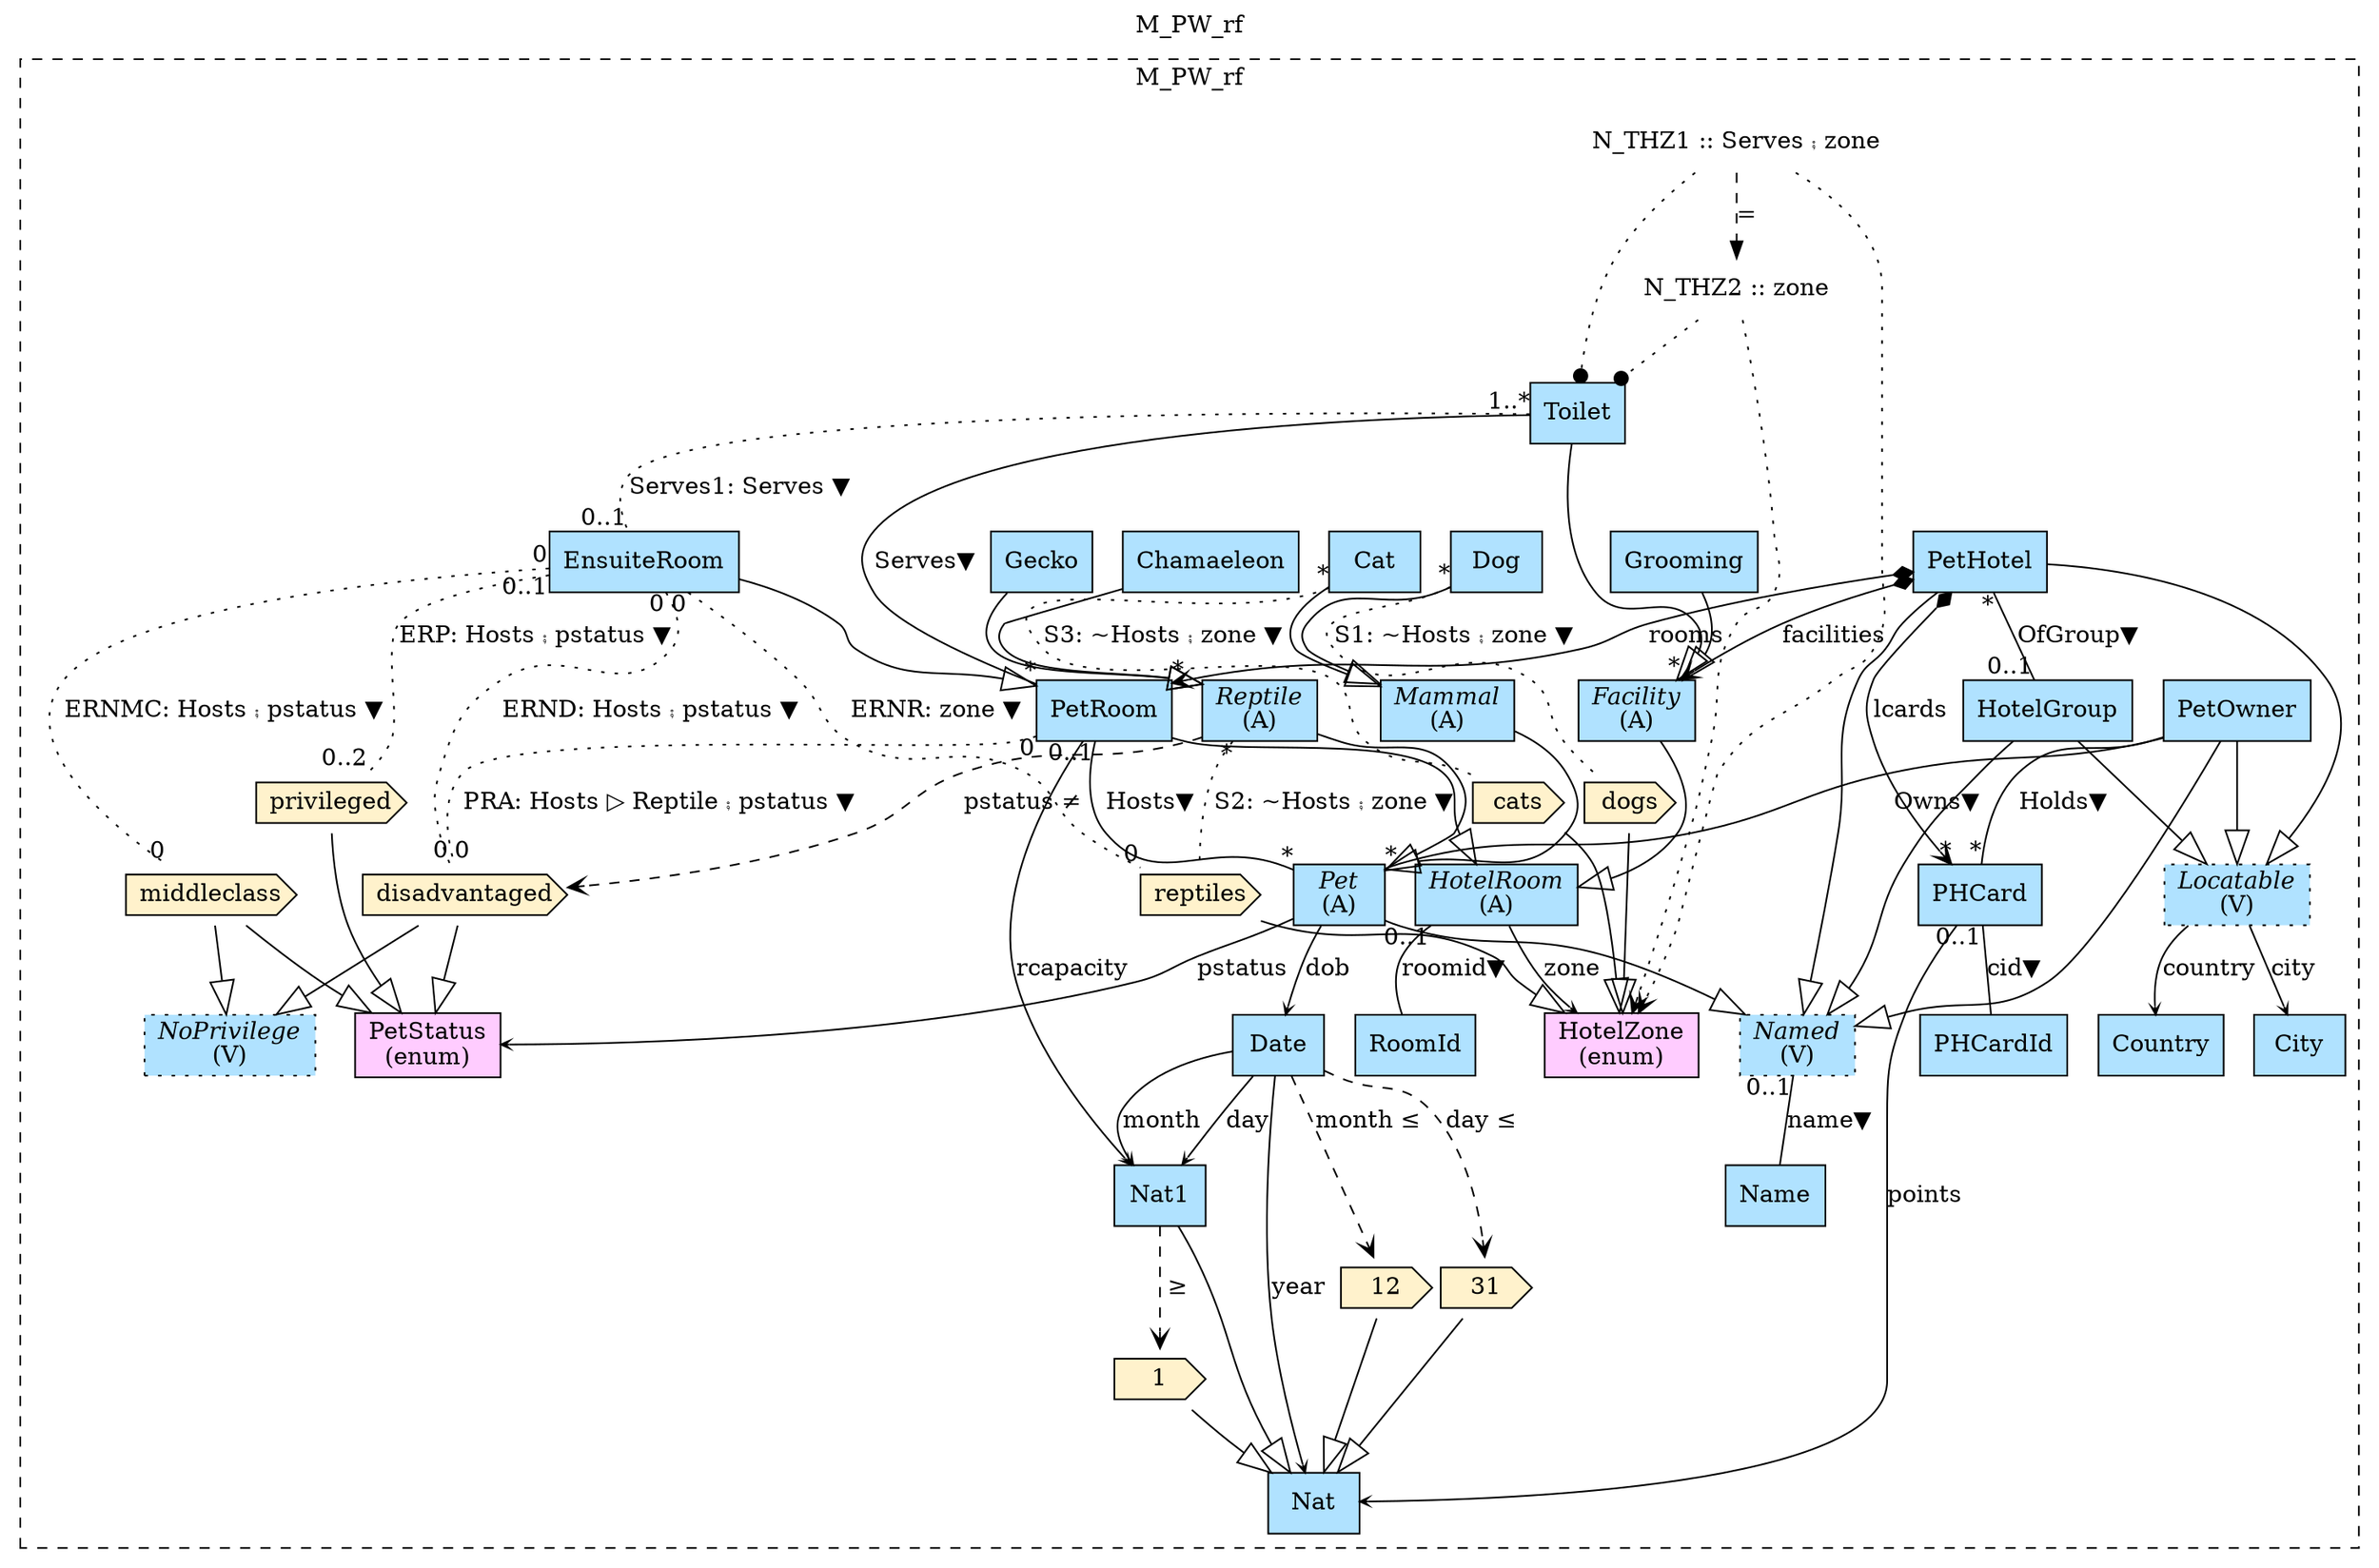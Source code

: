 digraph {graph[label=M_PW_rf,labelloc=tl,labelfontsize=12];
subgraph cluster_M_PW_rf{style=dashed;label=M_PW_rf;
"Pet"[shape=record,fillcolor=lightskyblue1,style = filled,label=<{<I>Pet</I><br/>(A)}>];
"PetOwner"[shape=record,fillcolor=lightskyblue1,style = filled,label="PetOwner"];
"Locatable"[shape=record,fillcolor=lightskyblue1,style ="filled,dotted",label=<{<I>Locatable</I><br/>(V)}>];
"Country"[shape=record,fillcolor=lightskyblue1,style = filled,label="Country"];
"City"[shape=record,fillcolor=lightskyblue1,style = filled,label="City"];
"PHCard"[shape=record,fillcolor=lightskyblue1,style = filled,label="PHCard"];
"PetRoom"[shape=record,fillcolor=lightskyblue1,style = filled,label="PetRoom"];
"RoomId"[shape=record,fillcolor=lightskyblue1,style = filled,label="RoomId"];
"Facility"[shape=record,fillcolor=lightskyblue1,style = filled,label=<{<I>Facility</I><br/>(A)}>];
"Toilet"[shape=record,fillcolor=lightskyblue1,style = filled,label="Toilet"];
"Grooming"[shape=record,fillcolor=lightskyblue1,style = filled,label="Grooming"];
"HotelRoom"[shape=record,fillcolor=lightskyblue1,style = filled,label=<{<I>HotelRoom</I><br/>(A)}>];
"PetHotel"[shape=record,fillcolor=lightskyblue1,style = filled,label="PetHotel"];
"HotelGroup"[shape=record,fillcolor=lightskyblue1,style = filled,label="HotelGroup"];
"PHCardId"[shape=record,fillcolor=lightskyblue1,style = filled,label="PHCardId"];
"EnsuiteRoom"[shape=record,fillcolor=lightskyblue1,style = filled,label="EnsuiteRoom"];
"Vcats"[shape=cds,fillcolor="#FFF2CC",style = filled,label="cats"];
"Vreptiles"[shape=cds,fillcolor="#FFF2CC",style = filled,label="reptiles"];
"Vdogs"[shape=cds,fillcolor="#FFF2CC",style = filled,label="dogs"];
"HotelZone"[shape=record,fillcolor="#FFCCFF",style = filled,label="HotelZone\l(enum)"];
"NoPrivilege"[shape=record,fillcolor=lightskyblue1,style ="filled,dotted",label=<{<I>NoPrivilege</I><br/>(V)}>];
"Vdisadvantaged"[shape=cds,fillcolor="#FFF2CC",style = filled,label="disadvantaged"];
"Vmiddleclass"[shape=cds,fillcolor="#FFF2CC",style = filled,label="middleclass"];
"Vprivileged"[shape=cds,fillcolor="#FFF2CC",style = filled,label="privileged"];
"PetStatus"[shape=record,fillcolor="#FFCCFF",style = filled,label="PetStatus\l(enum)"];
"Reptile"[shape=record,fillcolor=lightskyblue1,style = filled,label=<{<I>Reptile</I><br/>(A)}>];
"Mammal"[shape=record,fillcolor=lightskyblue1,style = filled,label=<{<I>Mammal</I><br/>(A)}>];
"Gecko"[shape=record,fillcolor=lightskyblue1,style = filled,label="Gecko"];
"Chamaeleon"[shape=record,fillcolor=lightskyblue1,style = filled,label="Chamaeleon"];
"Cat"[shape=record,fillcolor=lightskyblue1,style = filled,label="Cat"];
"Dog"[shape=record,fillcolor=lightskyblue1,style = filled,label="Dog"];
"V12"[shape=cds,fillcolor="#FFF2CC",style = filled,label="12"];
"V1"[shape=cds,fillcolor="#FFF2CC",style = filled,label="1"];
"V31"[shape=cds,fillcolor="#FFF2CC",style = filled,label="31"];
"Nat1"[shape=record,fillcolor=lightskyblue1,style = filled,label="Nat1"];
"Nat"[shape=record,fillcolor=lightskyblue1,style = filled,label="Nat"];
"Date"[shape=record,fillcolor=lightskyblue1,style = filled,label="Date"];
"Name"[shape=record,fillcolor=lightskyblue1,style = filled,label="Name"];
"Named"[shape=record,fillcolor=lightskyblue1,style ="filled,dotted",label=<{<I>Named</I><br/>(V)}>];

"Named"->"Name"[label="name▼",dir=none,taillabel="0..1",headlabel=""];
"Date"->"Nat1"[label="day",arrowhead=vee,headlabel="",arrowsize=.5];
"Date"->"Nat1"[label="month",arrowhead=vee,headlabel="",arrowsize=.5];
"Date"->"Nat"[label="year",arrowhead=vee,headlabel="",arrowsize=.5];
"Nat1"->"Nat"[arrowhead=onormal,arrowsize=2.0];
"V31"->"Nat"[arrowhead=onormal,arrowsize=2.0];
"V1"->"Nat"[arrowhead=onormal,arrowsize=2.0];
"V12"->"Nat"[arrowhead=onormal,arrowsize=2.0];
"Nat1"->"V1"[arrowhead=vee,style=dashed,label=" ≥"];

"Date"->"V31"[arrowhead=vee,style=dashed,label="day ≤"];

"Date"->"V12"[arrowhead=vee,style=dashed,label="month ≤"];

"Vprivileged"->"PetStatus"[arrowhead=onormal,arrowsize=2.0];
"Vmiddleclass"->"PetStatus"[arrowhead=onormal,arrowsize=2.0];
"Vdisadvantaged"->"PetStatus"[arrowhead=onormal,arrowsize=2.0];
"Pet"->"PetStatus"[label="pstatus",arrowhead=vee,headlabel="",arrowsize=.5];
"Mammal"->"Pet"[arrowhead=onormal,arrowsize=2.0];
"Reptile"->"Pet"[arrowhead=onormal,arrowsize=2.0];
"Dog"->"Mammal"[arrowhead=onormal,arrowsize=2.0];
"Cat"->"Mammal"[arrowhead=onormal,arrowsize=2.0];
"Chamaeleon"->"Reptile"[arrowhead=onormal,arrowsize=2.0];
"Gecko"->"Reptile"[arrowhead=onormal,arrowsize=2.0];
"Vmiddleclass"->"NoPrivilege"[arrowhead=onormal,arrowsize=2.0];
"Vdisadvantaged"->"NoPrivilege"[arrowhead=onormal,arrowsize=2.0];
"Reptile"->"Vdisadvantaged"[arrowhead=vee,style=dashed,label="pstatus ≠"];

"Vdogs"->"HotelZone"[arrowhead=onormal,arrowsize=2.0];
"Vreptiles"->"HotelZone"[arrowhead=onormal,arrowsize=2.0];
"Vcats"->"HotelZone"[arrowhead=onormal,arrowsize=2.0];
"HotelRoom"->"HotelZone"[label="zone",arrowhead=vee,headlabel="",arrowsize=.5];
"Dog"->"Vdogs"[label="S1: ~Hosts ⨾ zone ▼",dir=none,taillabel="*",headlabel="",style=dotted];
"Reptile"->"Vreptiles"[label="S2: ~Hosts ⨾ zone ▼",dir=none,taillabel="*",headlabel="",style=dotted];
"Cat"->"Vcats"[label="S3: ~Hosts ⨾ zone ▼",dir=none,taillabel="*",headlabel="",style=dotted];
"EnsuiteRoom"->"PetRoom"[arrowhead=onormal,arrowsize=2.0];
"Toilet"->"PetRoom"[label="Serves▼",dir=none,taillabel="1..*",headlabel="*"];
"Toilet"->"EnsuiteRoom"[label="Serves1: Serves ▼",dir=none,taillabel="",headlabel="0..1",style=dotted];
"N_THZ1"[shape=none,label="N_THZ1 :: Serves ⨾ zone"];
"N_THZ1"->"Toilet"[arrowhead=dot,style=dotted];
"N_THZ1"->"HotelZone"[arrowhead=vee,style=dotted];

"N_THZ2"[shape=none,label="N_THZ2 :: zone"];
"N_THZ2"->"Toilet"[arrowhead=dot,style=dotted];
"N_THZ2"->"HotelZone"[arrowhead=vee,style=dotted];

"EnsuiteRoom"->"Vreptiles"[label="ERNR: zone ▼",dir=none,taillabel="0",headlabel="0",style=dotted];
"EnsuiteRoom"->"Vdisadvantaged"[label="ERND: Hosts ⨾ pstatus ▼",dir=none,taillabel="0",headlabel="0",style=dotted];
"EnsuiteRoom"->"Vmiddleclass"[label="ERNMC: Hosts ⨾ pstatus ▼",dir=none,taillabel="0",headlabel="0",style=dotted];
"EnsuiteRoom"->"Vprivileged"[label="ERP: Hosts ⨾ pstatus ▼",dir=none,taillabel="0..1",headlabel="0..2",style=dotted];
"PetRoom"->"Vdisadvantaged"[label="PRA: Hosts ▷ Reptile ⨾ pstatus ▼",dir=none,taillabel="0",headlabel="0",style=dotted];
"HotelGroup"->"Locatable"[arrowhead=onormal,arrowsize=2.0];
"HotelGroup"->"Named"[arrowhead=onormal,arrowsize=2.0];
"PetHotel"->"Locatable"[arrowhead=onormal,arrowsize=2.0];
"PetHotel"->"Named"[arrowhead=onormal,arrowsize=2.0];
"PHCard"->"PHCardId"[label="cid▼",dir=none,taillabel="0..1",headlabel=""];
"PHCard"->"Nat"[label="points",arrowhead=vee,headlabel="",arrowsize=.5];
"PetRoom"->"Nat1"[label="rcapacity",arrowhead=vee,headlabel="",arrowsize=.5];
"PetHotel"->"PetRoom"[label="rooms",arrowhead=vee,arrowtail=diamond,dir=both,headlabel="*"];
"PetHotel"->"Facility"[label="facilities",arrowhead=vee,arrowtail=diamond,dir=both,headlabel="*"];
"PetHotel"->"PHCard"[label="lcards",arrowhead=vee,arrowtail=diamond,dir=both,headlabel="*"];
"PetHotel"->"HotelGroup"[label="OfGroup▼",dir=none,taillabel="*",headlabel="0..1"];
"Grooming"->"Facility"[arrowhead=onormal,arrowsize=2.0];
"Toilet"->"Facility"[arrowhead=onormal,arrowsize=2.0];
"Facility"->"HotelRoom"[arrowhead=onormal,arrowsize=2.0];
"PetRoom"->"HotelRoom"[arrowhead=onormal,arrowsize=2.0];
"HotelRoom"->"RoomId"[label="roomid▼",dir=none,taillabel="0..1",headlabel=""];
"PetRoom"->"Pet"[label="Hosts▼",dir=none,taillabel="0..1",headlabel="*"];
"PetOwner"->"Locatable"[arrowhead=onormal,arrowsize=2.0];
"PetOwner"->"Named"[arrowhead=onormal,arrowsize=2.0];
"Pet"->"Named"[arrowhead=onormal,arrowsize=2.0];
"PetOwner"->"PHCard"[label="Holds▼",dir=none,taillabel="",headlabel="*"];
"PetOwner"->"Pet"[label="Owns▼",dir=none,taillabel="",headlabel="*"];
"Pet"->"Date"[label="dob",arrowhead=vee,headlabel="",arrowsize=.5];
"Locatable"->"City"[label="city",arrowhead=vee,headlabel="",arrowsize=.5];
"Locatable"->"Country"[label="country",arrowhead=vee,headlabel="",arrowsize=.5];
"N_THZ1"->"N_THZ2"[arrowhead=normal,style=dashed, label = "="];

}
}
